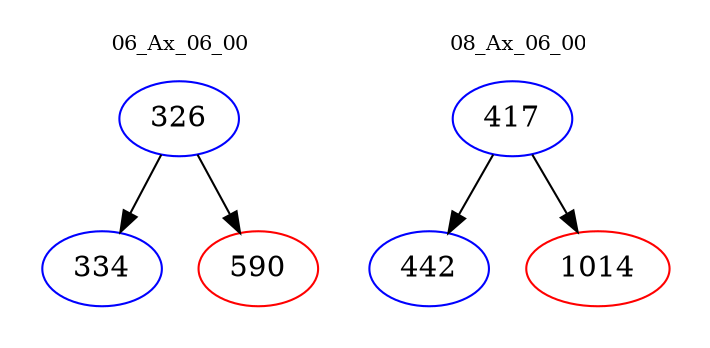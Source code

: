 digraph{
subgraph cluster_0 {
color = white
label = "06_Ax_06_00";
fontsize=10;
T0_326 [label="326", color="blue"]
T0_326 -> T0_334 [color="black"]
T0_334 [label="334", color="blue"]
T0_326 -> T0_590 [color="black"]
T0_590 [label="590", color="red"]
}
subgraph cluster_1 {
color = white
label = "08_Ax_06_00";
fontsize=10;
T1_417 [label="417", color="blue"]
T1_417 -> T1_442 [color="black"]
T1_442 [label="442", color="blue"]
T1_417 -> T1_1014 [color="black"]
T1_1014 [label="1014", color="red"]
}
}
